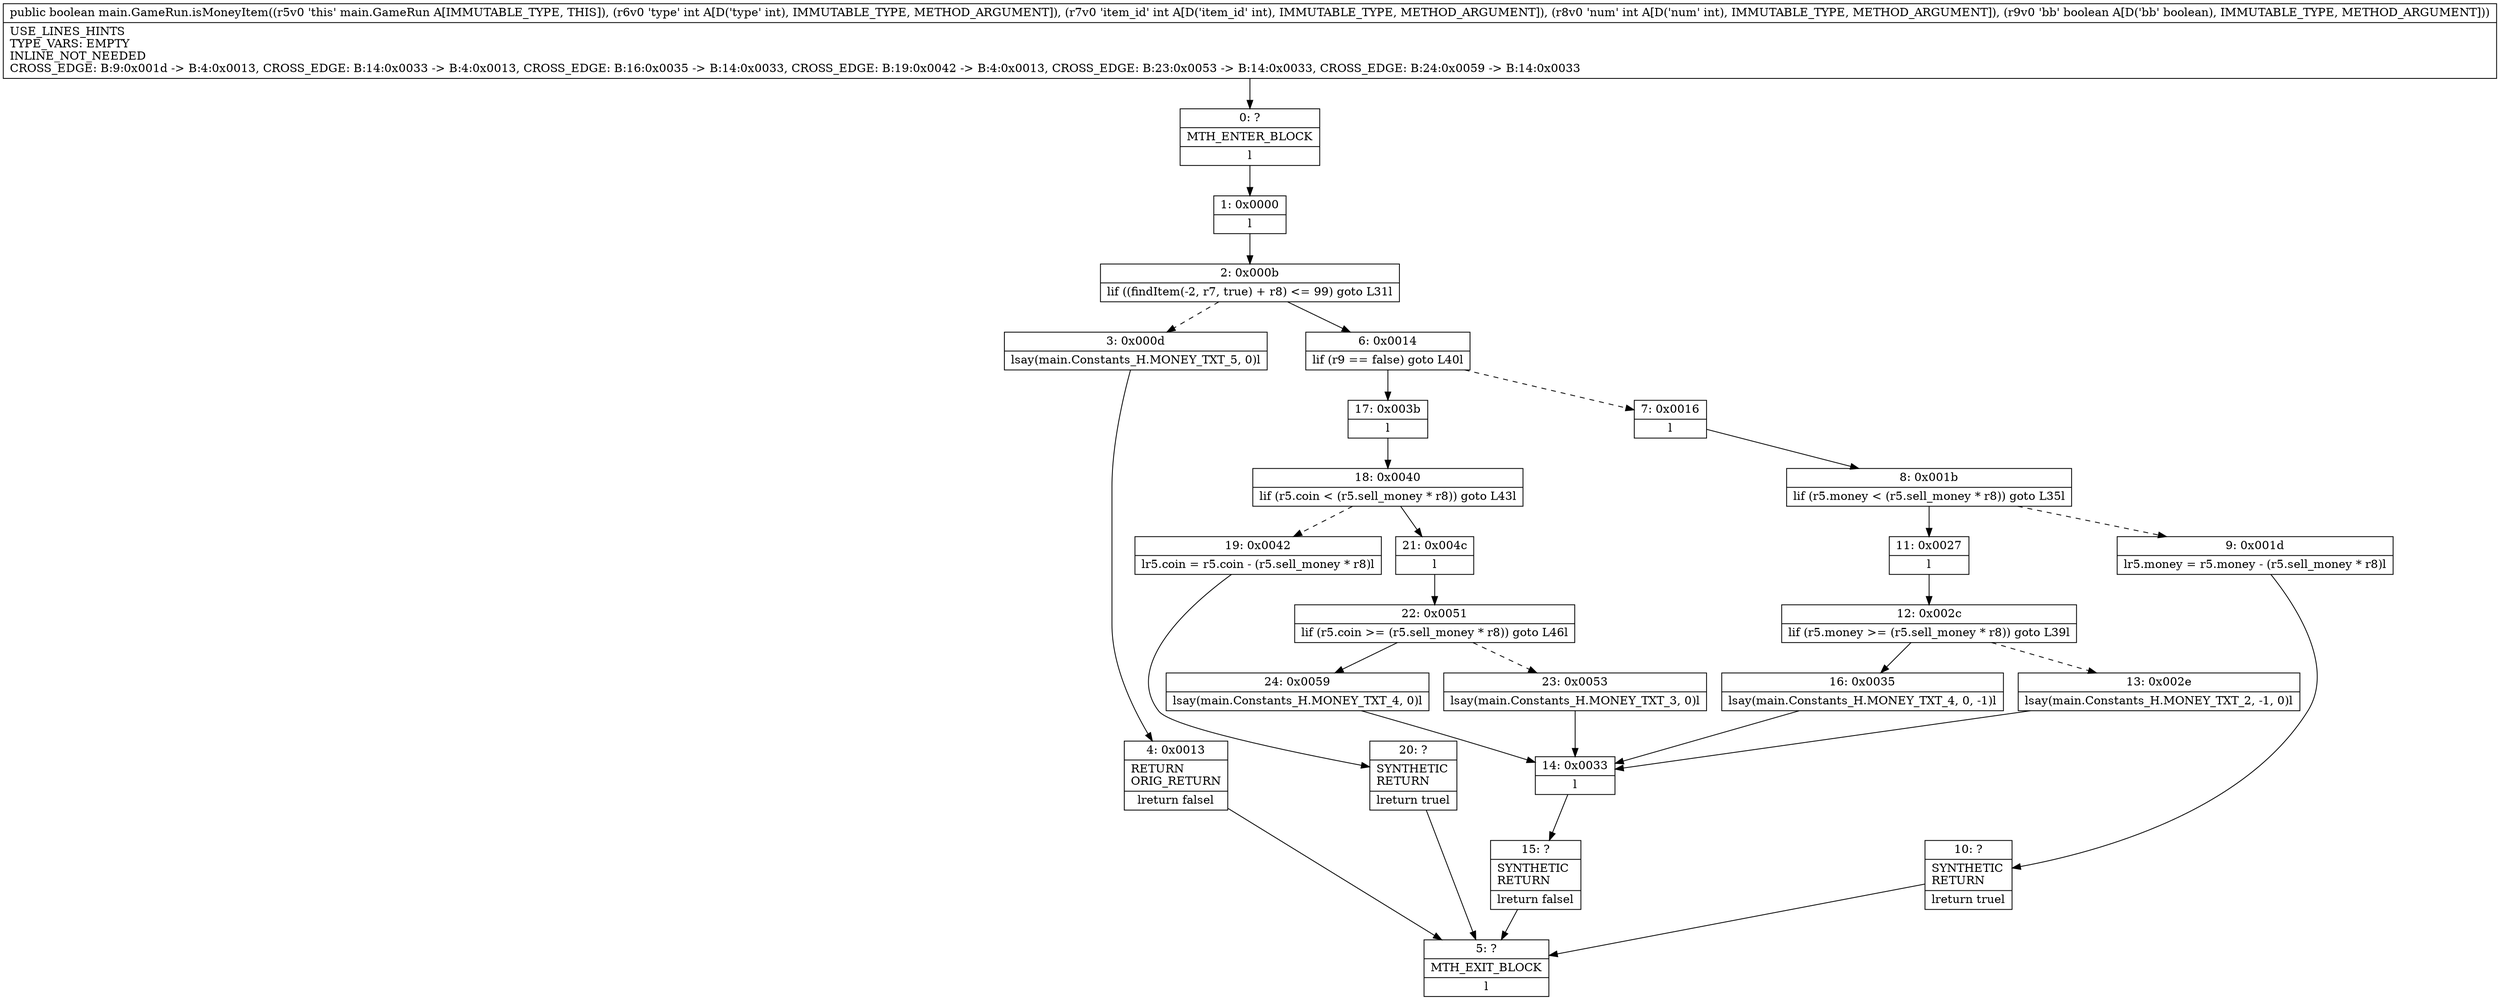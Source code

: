 digraph "CFG formain.GameRun.isMoneyItem(IIIZ)Z" {
Node_0 [shape=record,label="{0\:\ ?|MTH_ENTER_BLOCK\l|l}"];
Node_1 [shape=record,label="{1\:\ 0x0000|l}"];
Node_2 [shape=record,label="{2\:\ 0x000b|lif ((findItem(\-2, r7, true) + r8) \<= 99) goto L31l}"];
Node_3 [shape=record,label="{3\:\ 0x000d|lsay(main.Constants_H.MONEY_TXT_5, 0)l}"];
Node_4 [shape=record,label="{4\:\ 0x0013|RETURN\lORIG_RETURN\l|lreturn falsel}"];
Node_5 [shape=record,label="{5\:\ ?|MTH_EXIT_BLOCK\l|l}"];
Node_6 [shape=record,label="{6\:\ 0x0014|lif (r9 == false) goto L40l}"];
Node_7 [shape=record,label="{7\:\ 0x0016|l}"];
Node_8 [shape=record,label="{8\:\ 0x001b|lif (r5.money \< (r5.sell_money * r8)) goto L35l}"];
Node_9 [shape=record,label="{9\:\ 0x001d|lr5.money = r5.money \- (r5.sell_money * r8)l}"];
Node_10 [shape=record,label="{10\:\ ?|SYNTHETIC\lRETURN\l|lreturn truel}"];
Node_11 [shape=record,label="{11\:\ 0x0027|l}"];
Node_12 [shape=record,label="{12\:\ 0x002c|lif (r5.money \>= (r5.sell_money * r8)) goto L39l}"];
Node_13 [shape=record,label="{13\:\ 0x002e|lsay(main.Constants_H.MONEY_TXT_2, \-1, 0)l}"];
Node_14 [shape=record,label="{14\:\ 0x0033|l}"];
Node_15 [shape=record,label="{15\:\ ?|SYNTHETIC\lRETURN\l|lreturn falsel}"];
Node_16 [shape=record,label="{16\:\ 0x0035|lsay(main.Constants_H.MONEY_TXT_4, 0, \-1)l}"];
Node_17 [shape=record,label="{17\:\ 0x003b|l}"];
Node_18 [shape=record,label="{18\:\ 0x0040|lif (r5.coin \< (r5.sell_money * r8)) goto L43l}"];
Node_19 [shape=record,label="{19\:\ 0x0042|lr5.coin = r5.coin \- (r5.sell_money * r8)l}"];
Node_20 [shape=record,label="{20\:\ ?|SYNTHETIC\lRETURN\l|lreturn truel}"];
Node_21 [shape=record,label="{21\:\ 0x004c|l}"];
Node_22 [shape=record,label="{22\:\ 0x0051|lif (r5.coin \>= (r5.sell_money * r8)) goto L46l}"];
Node_23 [shape=record,label="{23\:\ 0x0053|lsay(main.Constants_H.MONEY_TXT_3, 0)l}"];
Node_24 [shape=record,label="{24\:\ 0x0059|lsay(main.Constants_H.MONEY_TXT_4, 0)l}"];
MethodNode[shape=record,label="{public boolean main.GameRun.isMoneyItem((r5v0 'this' main.GameRun A[IMMUTABLE_TYPE, THIS]), (r6v0 'type' int A[D('type' int), IMMUTABLE_TYPE, METHOD_ARGUMENT]), (r7v0 'item_id' int A[D('item_id' int), IMMUTABLE_TYPE, METHOD_ARGUMENT]), (r8v0 'num' int A[D('num' int), IMMUTABLE_TYPE, METHOD_ARGUMENT]), (r9v0 'bb' boolean A[D('bb' boolean), IMMUTABLE_TYPE, METHOD_ARGUMENT]))  | USE_LINES_HINTS\lTYPE_VARS: EMPTY\lINLINE_NOT_NEEDED\lCROSS_EDGE: B:9:0x001d \-\> B:4:0x0013, CROSS_EDGE: B:14:0x0033 \-\> B:4:0x0013, CROSS_EDGE: B:16:0x0035 \-\> B:14:0x0033, CROSS_EDGE: B:19:0x0042 \-\> B:4:0x0013, CROSS_EDGE: B:23:0x0053 \-\> B:14:0x0033, CROSS_EDGE: B:24:0x0059 \-\> B:14:0x0033\l}"];
MethodNode -> Node_0;
Node_0 -> Node_1;
Node_1 -> Node_2;
Node_2 -> Node_3[style=dashed];
Node_2 -> Node_6;
Node_3 -> Node_4;
Node_4 -> Node_5;
Node_6 -> Node_7[style=dashed];
Node_6 -> Node_17;
Node_7 -> Node_8;
Node_8 -> Node_9[style=dashed];
Node_8 -> Node_11;
Node_9 -> Node_10;
Node_10 -> Node_5;
Node_11 -> Node_12;
Node_12 -> Node_13[style=dashed];
Node_12 -> Node_16;
Node_13 -> Node_14;
Node_14 -> Node_15;
Node_15 -> Node_5;
Node_16 -> Node_14;
Node_17 -> Node_18;
Node_18 -> Node_19[style=dashed];
Node_18 -> Node_21;
Node_19 -> Node_20;
Node_20 -> Node_5;
Node_21 -> Node_22;
Node_22 -> Node_23[style=dashed];
Node_22 -> Node_24;
Node_23 -> Node_14;
Node_24 -> Node_14;
}

